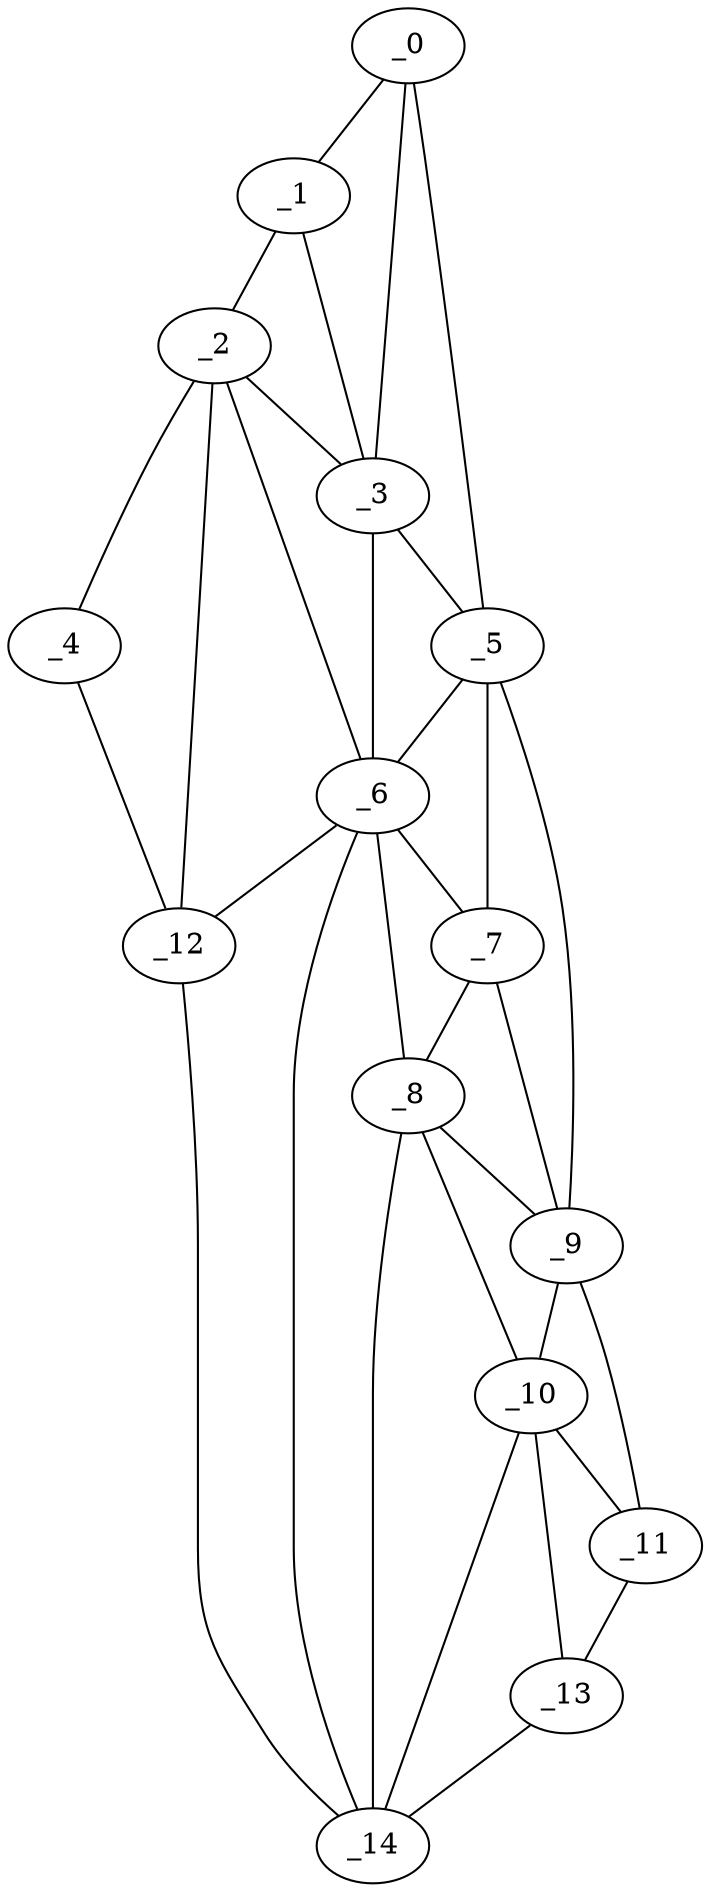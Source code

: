 graph "obj9__90.gxl" {
	_0	 [x=30,
		y=21];
	_1	 [x=30,
		y=27];
	_0 -- _1	 [valence=1];
	_3	 [x=36,
		y=34];
	_0 -- _3	 [valence=1];
	_5	 [x=41,
		y=10];
	_0 -- _5	 [valence=1];
	_2	 [x=32,
		y=90];
	_1 -- _2	 [valence=1];
	_1 -- _3	 [valence=2];
	_2 -- _3	 [valence=1];
	_4	 [x=36,
		y=123];
	_2 -- _4	 [valence=1];
	_6	 [x=59,
		y=24];
	_2 -- _6	 [valence=1];
	_12	 [x=98,
		y=113];
	_2 -- _12	 [valence=2];
	_3 -- _5	 [valence=1];
	_3 -- _6	 [valence=2];
	_4 -- _12	 [valence=1];
	_5 -- _6	 [valence=2];
	_7	 [x=61,
		y=9];
	_5 -- _7	 [valence=1];
	_9	 [x=72,
		y=7];
	_5 -- _9	 [valence=1];
	_6 -- _7	 [valence=2];
	_8	 [x=66,
		y=16];
	_6 -- _8	 [valence=2];
	_6 -- _12	 [valence=2];
	_14	 [x=99,
		y=23];
	_6 -- _14	 [valence=2];
	_7 -- _8	 [valence=2];
	_7 -- _9	 [valence=1];
	_8 -- _9	 [valence=2];
	_10	 [x=76,
		y=11];
	_8 -- _10	 [valence=1];
	_8 -- _14	 [valence=2];
	_9 -- _10	 [valence=2];
	_11	 [x=98,
		y=6];
	_9 -- _11	 [valence=1];
	_10 -- _11	 [valence=1];
	_13	 [x=99,
		y=17];
	_10 -- _13	 [valence=1];
	_10 -- _14	 [valence=2];
	_11 -- _13	 [valence=1];
	_12 -- _14	 [valence=1];
	_13 -- _14	 [valence=1];
}
